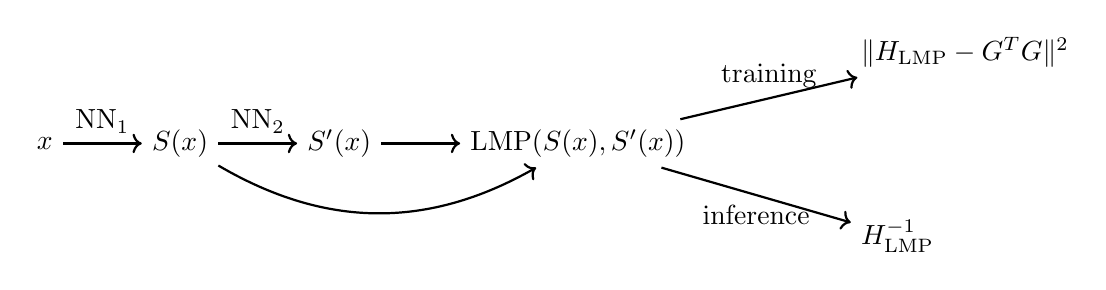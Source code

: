     \begin{tikzpicture}[node distance = 1cm, thick]% 
        \node (1) {$x$};
        \node (S) [right=of 1] {$S(x)$};
        \node (Spr) [right=of S] {$S'(x)$};
        \node (LMP) [right=of Spr] {$\text{LMP}(S(x), S'(x))$};
        \draw[->] (1) -- node [midway,above] {$\text{NN}_1$} (S);
        \draw[->] (S) -- node [midway,above] {$\text{NN}_2$} (Spr);
        \draw[->] (Spr) -- node [midway,above] {} (LMP);
        \draw[->] (S) to [bend right] node [midway,below] {} (LMP);
        \node (mid) [right=of LMP] {};
        \node (training) [above right=of mid] {$\|H_{\text{LMP}} - G^TG \|^2$};
        \node (inference) [below right=of mid] {$H^{-1}_{\text{LMP}}$};
        \draw[->] (LMP) -- node [midway, above] {training} (training);
        \draw[->] (LMP) -- node [midway, below] {inference} (inference);
    \end{tikzpicture}%